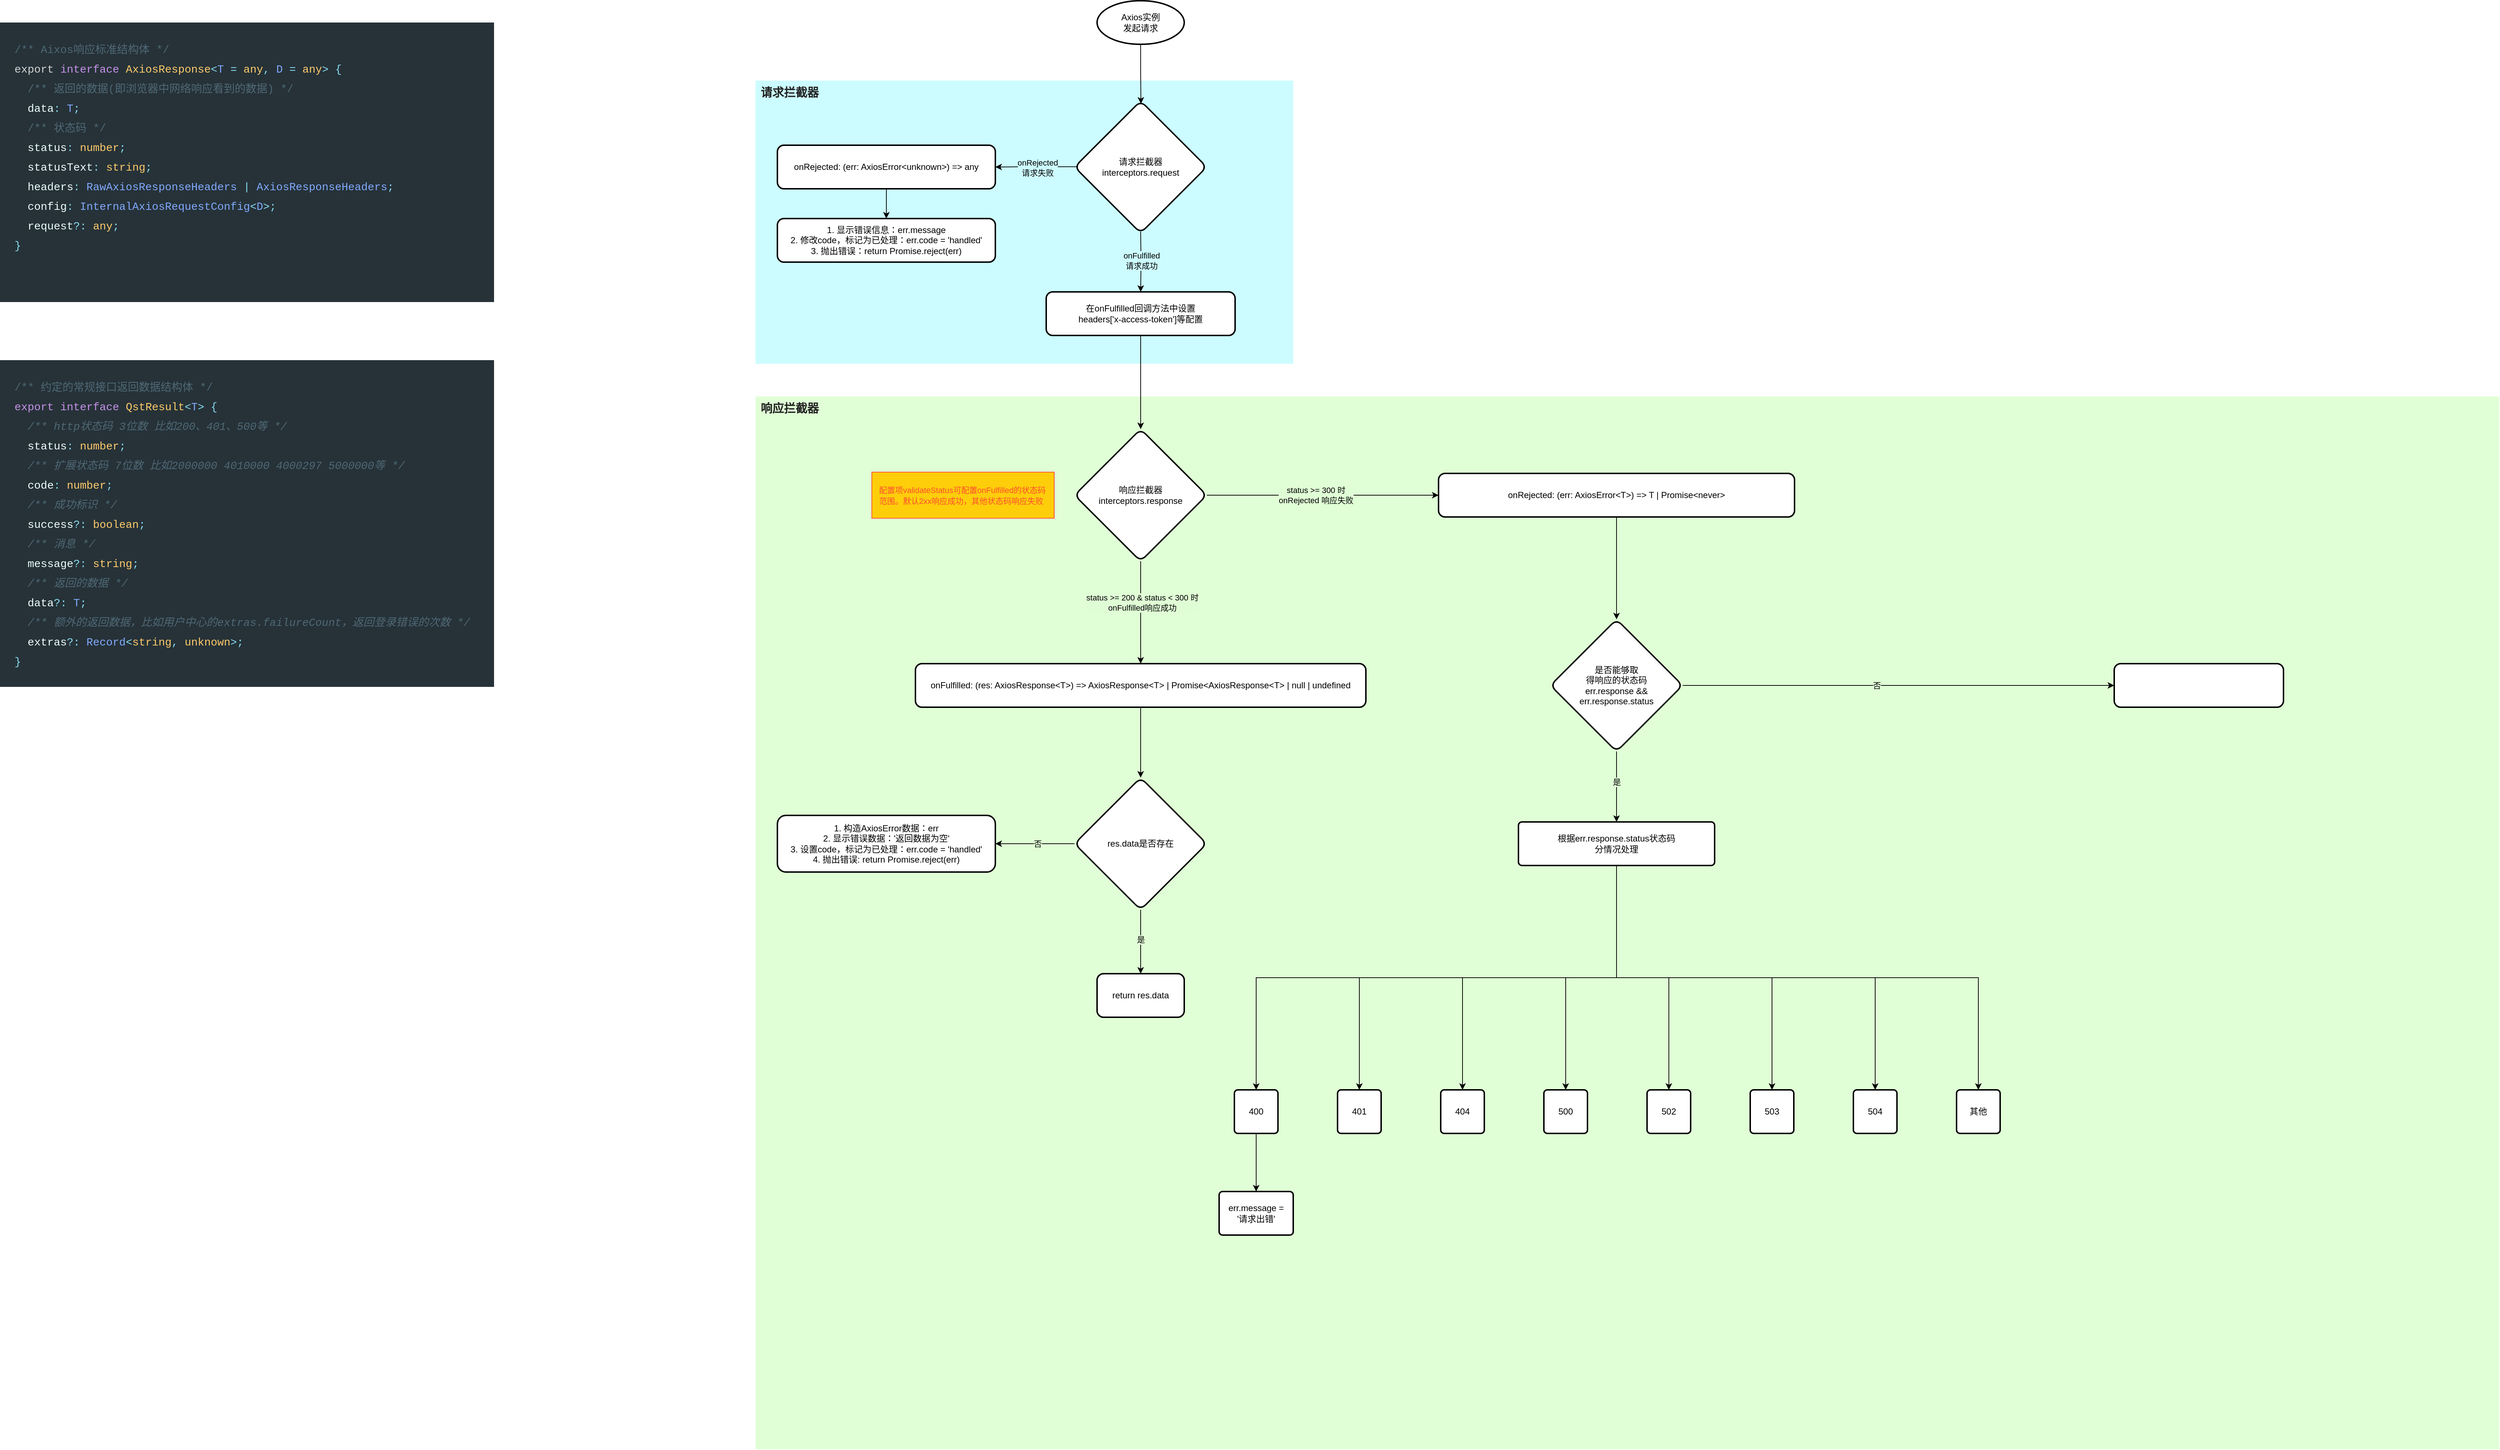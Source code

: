 <mxfile version="21.7.2" type="github">
  <diagram name="第 1 页" id="xQtrfD_Nb6HlviRhQj4i">
    <mxGraphModel dx="1045" dy="618" grid="1" gridSize="10" guides="1" tooltips="1" connect="1" arrows="1" fold="1" page="1" pageScale="1" pageWidth="827" pageHeight="1169" math="0" shadow="0">
      <root>
        <mxCell id="0" />
        <mxCell id="1" parent="0" />
        <mxCell id="5VQ-BHDmZFzjsblghesp-70" value="响应拦截器" style="rounded=0;whiteSpace=wrap;html=1;fillColor=#E0FFD6;strokeColor=none;verticalAlign=top;align=left;spacingLeft=5;fontStyle=1;fontSize=16;fontColor=#222222;movable=0;resizable=0;rotatable=0;deletable=0;editable=0;locked=1;connectable=0;" vertex="1" parent="1">
          <mxGeometry x="1120" y="635" width="2400" height="1450" as="geometry" />
        </mxCell>
        <mxCell id="5VQ-BHDmZFzjsblghesp-57" value="请求拦截器" style="rounded=0;whiteSpace=wrap;html=1;fillColor=#ccfcff;strokeColor=none;verticalAlign=top;align=left;spacingLeft=5;fontStyle=1;fontSize=16;fontColor=#222222;movable=0;resizable=0;rotatable=0;deletable=0;editable=0;locked=1;connectable=0;" vertex="1" parent="1">
          <mxGeometry x="1120" y="200" width="740" height="390" as="geometry" />
        </mxCell>
        <mxCell id="5VQ-BHDmZFzjsblghesp-15" value="&lt;div style=&quot;font-family: &amp;quot;Fira Code&amp;quot;, Menlo, Monaco, &amp;quot;Courier New&amp;quot;, monospace, Menlo, Monaco, &amp;quot;Courier New&amp;quot;, monospace; font-size: 15px; line-height: 27px;&quot;&gt;&lt;div style=&quot;line-height: 27px;&quot;&gt;&lt;div style=&quot;&quot;&gt;&lt;font color=&quot;#4f6875&quot;&gt;/** 约定的常规接口返回数据结构体 */&lt;/font&gt;&lt;/div&gt;&lt;div style=&quot;color: rgb(212, 212, 212);&quot;&gt;&lt;span style=&quot;color: #c792ea;&quot;&gt;export&lt;/span&gt;&lt;span style=&quot;color: #eeffff;&quot;&gt; &lt;/span&gt;&lt;span style=&quot;color: #c792ea;&quot;&gt;interface&lt;/span&gt;&lt;span style=&quot;color: #eeffff;&quot;&gt; &lt;/span&gt;&lt;span style=&quot;color: #ffcb6b;&quot;&gt;QstResult&lt;/span&gt;&lt;span style=&quot;color: #89ddf3;&quot;&gt;&amp;lt;&lt;/span&gt;&lt;span style=&quot;color: #82aaff;&quot;&gt;T&lt;/span&gt;&lt;span style=&quot;color: #89ddf3;&quot;&gt;&amp;gt;&lt;/span&gt;&lt;span style=&quot;color: #eeffff;&quot;&gt; &lt;/span&gt;&lt;span style=&quot;color: #89ddf3;&quot;&gt;{&lt;/span&gt;&lt;/div&gt;&lt;div style=&quot;color: rgb(212, 212, 212);&quot;&gt;&lt;span style=&quot;color: #eeffff;&quot;&gt;&lt;/span&gt;&lt;span style=&quot;color: #4f6875;font-style: italic;&quot;&gt;&amp;nbsp; /** http状态码 3位数 比如200、401、500等 */&lt;/span&gt;&lt;/div&gt;&lt;div style=&quot;color: rgb(212, 212, 212);&quot;&gt;&lt;span style=&quot;color: #eeffff;&quot;&gt;&amp;nbsp; status&lt;/span&gt;&lt;span style=&quot;color: #89ddf3;&quot;&gt;:&lt;/span&gt;&lt;span style=&quot;color: #eeffff;&quot;&gt; &lt;/span&gt;&lt;span style=&quot;color: #ffcb6b;&quot;&gt;number&lt;/span&gt;&lt;span style=&quot;color: #89ddf3;&quot;&gt;;&lt;/span&gt;&lt;/div&gt;&lt;div style=&quot;color: rgb(212, 212, 212);&quot;&gt;&lt;span style=&quot;color: #eeffff;&quot;&gt;&lt;/span&gt;&lt;span style=&quot;color: #4f6875;font-style: italic;&quot;&gt;&amp;nbsp; /** 扩展状态码 7位数 比如2000000 4010000 4000297 5000000等 */&lt;/span&gt;&lt;/div&gt;&lt;div style=&quot;color: rgb(212, 212, 212);&quot;&gt;&lt;span style=&quot;color: #eeffff;&quot;&gt;&amp;nbsp; code&lt;/span&gt;&lt;span style=&quot;color: #89ddf3;&quot;&gt;:&lt;/span&gt;&lt;span style=&quot;color: #eeffff;&quot;&gt; &lt;/span&gt;&lt;span style=&quot;color: #ffcb6b;&quot;&gt;number&lt;/span&gt;&lt;span style=&quot;color: #89ddf3;&quot;&gt;;&lt;/span&gt;&lt;/div&gt;&lt;div style=&quot;color: rgb(212, 212, 212);&quot;&gt;&lt;span style=&quot;color: #eeffff;&quot;&gt;&lt;/span&gt;&lt;span style=&quot;color: #4f6875;font-style: italic;&quot;&gt;&amp;nbsp; /** 成功标识 */&lt;/span&gt;&lt;/div&gt;&lt;div style=&quot;color: rgb(212, 212, 212);&quot;&gt;&lt;span style=&quot;color: #eeffff;&quot;&gt;&amp;nbsp; success&lt;/span&gt;&lt;span style=&quot;color: #89ddf3;&quot;&gt;?:&lt;/span&gt;&lt;span style=&quot;color: #eeffff;&quot;&gt; &lt;/span&gt;&lt;span style=&quot;color: #ffcb6b;&quot;&gt;boolean&lt;/span&gt;&lt;span style=&quot;color: #89ddf3;&quot;&gt;;&lt;/span&gt;&lt;/div&gt;&lt;div style=&quot;color: rgb(212, 212, 212);&quot;&gt;&lt;span style=&quot;color: #eeffff;&quot;&gt;&lt;/span&gt;&lt;span style=&quot;color: #4f6875;font-style: italic;&quot;&gt;&amp;nbsp; /** 消息 */&lt;/span&gt;&lt;/div&gt;&lt;div style=&quot;color: rgb(212, 212, 212);&quot;&gt;&lt;span style=&quot;color: #eeffff;&quot;&gt;&amp;nbsp; message&lt;/span&gt;&lt;span style=&quot;color: #89ddf3;&quot;&gt;?:&lt;/span&gt;&lt;span style=&quot;color: #eeffff;&quot;&gt; &lt;/span&gt;&lt;span style=&quot;color: #ffcb6b;&quot;&gt;string&lt;/span&gt;&lt;span style=&quot;color: #89ddf3;&quot;&gt;;&lt;/span&gt;&lt;/div&gt;&lt;div style=&quot;color: rgb(212, 212, 212);&quot;&gt;&lt;span style=&quot;color: #eeffff;&quot;&gt;&lt;/span&gt;&lt;span style=&quot;color: #4f6875;font-style: italic;&quot;&gt;&amp;nbsp; /** 返回的数据 */&lt;/span&gt;&lt;/div&gt;&lt;div style=&quot;color: rgb(212, 212, 212);&quot;&gt;&lt;span style=&quot;color: #eeffff;&quot;&gt;&amp;nbsp; data&lt;/span&gt;&lt;span style=&quot;color: #89ddf3;&quot;&gt;?:&lt;/span&gt;&lt;span style=&quot;color: #eeffff;&quot;&gt; &lt;/span&gt;&lt;span style=&quot;color: #82aaff;&quot;&gt;T&lt;/span&gt;&lt;span style=&quot;color: #89ddf3;&quot;&gt;;&lt;/span&gt;&lt;/div&gt;&lt;div style=&quot;color: rgb(212, 212, 212);&quot;&gt;&lt;span style=&quot;color: #eeffff;&quot;&gt;&lt;/span&gt;&lt;span style=&quot;color: #4f6875;font-style: italic;&quot;&gt;&amp;nbsp; /** 额外的返回数据，比如用户中心的extras.failureCount，返回登录错误的次数 */&lt;/span&gt;&lt;/div&gt;&lt;div style=&quot;color: rgb(212, 212, 212);&quot;&gt;&lt;span style=&quot;color: #eeffff;&quot;&gt;&amp;nbsp; extras&lt;/span&gt;&lt;span style=&quot;color: #89ddf3;&quot;&gt;?:&lt;/span&gt;&lt;span style=&quot;color: #eeffff;&quot;&gt; &lt;/span&gt;&lt;span style=&quot;color: #82aaff;&quot;&gt;Record&lt;/span&gt;&lt;span style=&quot;color: #89ddf3;&quot;&gt;&amp;lt;&lt;/span&gt;&lt;span style=&quot;color: #ffcb6b;&quot;&gt;string&lt;/span&gt;&lt;span style=&quot;color: #89ddf3;&quot;&gt;,&lt;/span&gt;&lt;span style=&quot;color: #eeffff;&quot;&gt; &lt;/span&gt;&lt;span style=&quot;color: #ffcb6b;&quot;&gt;unknown&lt;/span&gt;&lt;span style=&quot;color: #89ddf3;&quot;&gt;&amp;gt;;&lt;/span&gt;&lt;/div&gt;&lt;div style=&quot;color: rgb(212, 212, 212);&quot;&gt;&lt;span style=&quot;color: #89ddf3;&quot;&gt;}&lt;/span&gt;&lt;/div&gt;&lt;/div&gt;&lt;/div&gt;" style="text;whiteSpace=wrap;html=1;perimeter=rectanglePerimeter;container=0;backgroundOutline=0;comic=0;labelBorderColor=none;verticalAlign=top;fontStyle=0;spacingTop=10;labelBackgroundColor=#263238;spacing=10;spacingLeft=10;spacingBottom=10;spacingRight=10;fillColor=#263238;" vertex="1" parent="1">
          <mxGeometry x="80" y="585" width="680" height="450" as="geometry" />
        </mxCell>
        <mxCell id="5VQ-BHDmZFzjsblghesp-24" value="&lt;div style=&quot;font-family: &amp;quot;Fira Code&amp;quot;, Menlo, Monaco, &amp;quot;Courier New&amp;quot;, monospace, Menlo, Monaco, &amp;quot;Courier New&amp;quot;, monospace; font-size: 15px; line-height: 27px;&quot;&gt;&lt;div style=&quot;line-height: 27px;&quot;&gt;&lt;div style=&quot;&quot;&gt;&lt;div style=&quot;line-height: 27px;&quot;&gt;&lt;div style=&quot;&quot;&gt;&lt;font color=&quot;#4f6875&quot;&gt;/** Aixos响应标准结构体 */&lt;/font&gt;&lt;br&gt;&lt;/div&gt;&lt;div style=&quot;color: rgb(212, 212, 212);&quot;&gt;export&lt;span style=&quot;color: #eeffff;&quot;&gt; &lt;/span&gt;&lt;span style=&quot;color: #c792ea;&quot;&gt;interface&lt;/span&gt;&lt;span style=&quot;color: #eeffff;&quot;&gt; &lt;/span&gt;&lt;span style=&quot;color: #ffcb6b;&quot;&gt;AxiosResponse&lt;/span&gt;&lt;span style=&quot;color: #89ddf3;&quot;&gt;&amp;lt;&lt;/span&gt;&lt;span style=&quot;color: #82aaff;&quot;&gt;T&lt;/span&gt;&lt;span style=&quot;color: #eeffff;&quot;&gt; &lt;/span&gt;&lt;span style=&quot;color: #89ddf3;&quot;&gt;=&lt;/span&gt;&lt;span style=&quot;color: #eeffff;&quot;&gt; &lt;/span&gt;&lt;span style=&quot;color: #ffcb6b;&quot;&gt;any&lt;/span&gt;&lt;span style=&quot;color: #89ddf3;&quot;&gt;,&lt;/span&gt;&lt;span style=&quot;color: #eeffff;&quot;&gt; &lt;/span&gt;&lt;span style=&quot;color: #82aaff;&quot;&gt;D&lt;/span&gt;&lt;span style=&quot;color: #eeffff;&quot;&gt; &lt;/span&gt;&lt;span style=&quot;color: #89ddf3;&quot;&gt;=&lt;/span&gt;&lt;span style=&quot;color: #eeffff;&quot;&gt; &lt;/span&gt;&lt;span style=&quot;color: #ffcb6b;&quot;&gt;any&lt;/span&gt;&lt;span style=&quot;color: #89ddf3;&quot;&gt;&amp;gt;&lt;/span&gt;&lt;span style=&quot;color: #eeffff;&quot;&gt; &lt;/span&gt;&lt;span style=&quot;color: #89ddf3;&quot;&gt;{&lt;/span&gt;&lt;/div&gt;&lt;div style=&quot;&quot;&gt;&lt;span style=&quot;color: rgb(137, 221, 243);&quot;&gt;&amp;nbsp; &lt;/span&gt;&lt;font color=&quot;#4f6875&quot;&gt;/** 返回的数据(即浏览器中网络响应看到的数据) */&lt;/font&gt;&lt;/div&gt;&lt;div style=&quot;color: rgb(212, 212, 212);&quot;&gt;&lt;span style=&quot;color: #eeffff;&quot;&gt;&amp;nbsp; data&lt;/span&gt;&lt;span style=&quot;color: #89ddf3;&quot;&gt;:&lt;/span&gt;&lt;span style=&quot;color: #eeffff;&quot;&gt; &lt;/span&gt;&lt;span style=&quot;color: #82aaff;&quot;&gt;T&lt;/span&gt;&lt;span style=&quot;color: #89ddf3;&quot;&gt;;&lt;/span&gt;&lt;/div&gt;&lt;div style=&quot;&quot;&gt;&lt;span style=&quot;color: rgb(137, 221, 243);&quot;&gt;&amp;nbsp;&amp;nbsp;&lt;/span&gt;&lt;font color=&quot;#4f6875&quot;&gt;/** 状态码 */&lt;/font&gt;&lt;/div&gt;&lt;div style=&quot;color: rgb(212, 212, 212);&quot;&gt;&lt;span style=&quot;color: #eeffff;&quot;&gt;&amp;nbsp; status&lt;/span&gt;&lt;span style=&quot;color: #89ddf3;&quot;&gt;:&lt;/span&gt;&lt;span style=&quot;color: #eeffff;&quot;&gt; &lt;/span&gt;&lt;span style=&quot;color: #ffcb6b;&quot;&gt;number&lt;/span&gt;&lt;span style=&quot;color: #89ddf3;&quot;&gt;;&lt;/span&gt;&lt;/div&gt;&lt;div style=&quot;color: rgb(212, 212, 212);&quot;&gt;&lt;span style=&quot;color: #eeffff;&quot;&gt;&amp;nbsp; statusText&lt;/span&gt;&lt;span style=&quot;color: #89ddf3;&quot;&gt;:&lt;/span&gt;&lt;span style=&quot;color: #eeffff;&quot;&gt; &lt;/span&gt;&lt;span style=&quot;color: #ffcb6b;&quot;&gt;string&lt;/span&gt;&lt;span style=&quot;color: #89ddf3;&quot;&gt;;&lt;/span&gt;&lt;/div&gt;&lt;div style=&quot;color: rgb(212, 212, 212);&quot;&gt;&lt;span style=&quot;color: #eeffff;&quot;&gt;&amp;nbsp; headers&lt;/span&gt;&lt;span style=&quot;color: #89ddf3;&quot;&gt;:&lt;/span&gt;&lt;span style=&quot;color: #eeffff;&quot;&gt; &lt;/span&gt;&lt;span style=&quot;color: #82aaff;&quot;&gt;RawAxiosResponseHeaders&lt;/span&gt;&lt;span style=&quot;color: #eeffff;&quot;&gt; &lt;/span&gt;&lt;span style=&quot;color: #89ddf3;&quot;&gt;|&lt;/span&gt;&lt;span style=&quot;color: #eeffff;&quot;&gt; &lt;/span&gt;&lt;span style=&quot;color: #82aaff;&quot;&gt;AxiosResponseHeaders&lt;/span&gt;&lt;span style=&quot;color: #89ddf3;&quot;&gt;;&lt;/span&gt;&lt;/div&gt;&lt;div style=&quot;color: rgb(212, 212, 212);&quot;&gt;&lt;span style=&quot;color: #eeffff;&quot;&gt;&amp;nbsp; config&lt;/span&gt;&lt;span style=&quot;color: #89ddf3;&quot;&gt;:&lt;/span&gt;&lt;span style=&quot;color: #eeffff;&quot;&gt; &lt;/span&gt;&lt;span style=&quot;color: #82aaff;&quot;&gt;InternalAxiosRequestConfig&lt;/span&gt;&lt;span style=&quot;color: #89ddf3;&quot;&gt;&amp;lt;&lt;/span&gt;&lt;span style=&quot;color: #82aaff;&quot;&gt;D&lt;/span&gt;&lt;span style=&quot;color: #89ddf3;&quot;&gt;&amp;gt;;&lt;/span&gt;&lt;/div&gt;&lt;div style=&quot;color: rgb(212, 212, 212);&quot;&gt;&lt;span style=&quot;color: #eeffff;&quot;&gt;&amp;nbsp; request&lt;/span&gt;&lt;span style=&quot;color: #89ddf3;&quot;&gt;?:&lt;/span&gt;&lt;span style=&quot;color: #eeffff;&quot;&gt; &lt;/span&gt;&lt;span style=&quot;color: #ffcb6b;&quot;&gt;any&lt;/span&gt;&lt;span style=&quot;color: #89ddf3;&quot;&gt;;&lt;/span&gt;&lt;/div&gt;&lt;div style=&quot;color: rgb(212, 212, 212);&quot;&gt;&lt;span style=&quot;color: #89ddf3;&quot;&gt;}&lt;/span&gt;&lt;/div&gt;&lt;/div&gt;&lt;/div&gt;&lt;/div&gt;&lt;/div&gt;" style="text;whiteSpace=wrap;html=1;perimeter=rectanglePerimeter;container=0;backgroundOutline=0;comic=0;labelBorderColor=none;verticalAlign=top;fontStyle=0;spacingTop=10;labelBackgroundColor=#263238;spacing=10;spacingLeft=10;spacingBottom=10;spacingRight=10;fillColor=#263238;" vertex="1" parent="1">
          <mxGeometry x="80" y="120" width="680" height="385" as="geometry" />
        </mxCell>
        <mxCell id="5VQ-BHDmZFzjsblghesp-45" value="" style="edgeStyle=orthogonalEdgeStyle;rounded=0;orthogonalLoop=1;jettySize=auto;html=1;entryX=0.502;entryY=0.021;entryDx=0;entryDy=0;entryPerimeter=0;" edge="1" parent="1" source="5VQ-BHDmZFzjsblghesp-25" target="5VQ-BHDmZFzjsblghesp-46">
          <mxGeometry relative="1" as="geometry">
            <mxPoint x="1650" y="220" as="targetPoint" />
          </mxGeometry>
        </mxCell>
        <mxCell id="5VQ-BHDmZFzjsblghesp-25" value="Axios实例&lt;br&gt;发起请求" style="strokeWidth=2;html=1;shape=mxgraph.flowchart.start_1;whiteSpace=wrap;" vertex="1" parent="1">
          <mxGeometry x="1590" y="90" width="120" height="60" as="geometry" />
        </mxCell>
        <mxCell id="5VQ-BHDmZFzjsblghesp-34" value="" style="edgeStyle=orthogonalEdgeStyle;rounded=0;orthogonalLoop=1;jettySize=auto;html=1;exitX=0.024;exitY=0.498;exitDx=0;exitDy=0;exitPerimeter=0;" edge="1" parent="1" source="5VQ-BHDmZFzjsblghesp-46" target="5VQ-BHDmZFzjsblghesp-33">
          <mxGeometry relative="1" as="geometry">
            <mxPoint x="1560" y="319" as="sourcePoint" />
          </mxGeometry>
        </mxCell>
        <mxCell id="5VQ-BHDmZFzjsblghesp-38" value="onRejected&lt;br&gt;请求失败" style="edgeLabel;html=1;align=center;verticalAlign=middle;resizable=0;points=[];labelBackgroundColor=#cdfcff;" vertex="1" connectable="0" parent="5VQ-BHDmZFzjsblghesp-34">
          <mxGeometry x="-0.028" y="1" relative="1" as="geometry">
            <mxPoint as="offset" />
          </mxGeometry>
        </mxCell>
        <mxCell id="5VQ-BHDmZFzjsblghesp-40" value="" style="edgeStyle=orthogonalEdgeStyle;rounded=0;orthogonalLoop=1;jettySize=auto;html=1;" edge="1" parent="1" target="5VQ-BHDmZFzjsblghesp-39">
          <mxGeometry relative="1" as="geometry">
            <mxPoint x="1650" y="408" as="sourcePoint" />
          </mxGeometry>
        </mxCell>
        <mxCell id="5VQ-BHDmZFzjsblghesp-41" value="onFulfilled&lt;br&gt;请求成功" style="edgeLabel;html=1;align=center;verticalAlign=middle;resizable=0;points=[];labelBackgroundColor=#cdfcff;" vertex="1" connectable="0" parent="5VQ-BHDmZFzjsblghesp-40">
          <mxGeometry x="-0.045" y="4" relative="1" as="geometry">
            <mxPoint x="-4" as="offset" />
          </mxGeometry>
        </mxCell>
        <mxCell id="5VQ-BHDmZFzjsblghesp-62" value="" style="edgeStyle=orthogonalEdgeStyle;rounded=0;orthogonalLoop=1;jettySize=auto;html=1;" edge="1" parent="1" source="5VQ-BHDmZFzjsblghesp-33" target="5VQ-BHDmZFzjsblghesp-61">
          <mxGeometry relative="1" as="geometry" />
        </mxCell>
        <mxCell id="5VQ-BHDmZFzjsblghesp-33" value="onRejected: (err: AxiosError&amp;lt;unknown&amp;gt;) =&amp;gt; any" style="rounded=1;whiteSpace=wrap;html=1;strokeWidth=2;" vertex="1" parent="1">
          <mxGeometry x="1150" y="289" width="300" height="60" as="geometry" />
        </mxCell>
        <mxCell id="5VQ-BHDmZFzjsblghesp-43" value="" style="edgeStyle=orthogonalEdgeStyle;rounded=0;orthogonalLoop=1;jettySize=auto;html=1;" edge="1" parent="1" source="5VQ-BHDmZFzjsblghesp-39" target="5VQ-BHDmZFzjsblghesp-42">
          <mxGeometry relative="1" as="geometry" />
        </mxCell>
        <mxCell id="5VQ-BHDmZFzjsblghesp-39" value="在onFulfilled回调方法中设置&lt;br&gt;headers[&#39;x-access-token&#39;]等配置" style="rounded=1;whiteSpace=wrap;html=1;strokeWidth=2;" vertex="1" parent="1">
          <mxGeometry x="1520" y="491" width="260" height="60" as="geometry" />
        </mxCell>
        <mxCell id="5VQ-BHDmZFzjsblghesp-48" value="" style="edgeStyle=orthogonalEdgeStyle;rounded=0;orthogonalLoop=1;jettySize=auto;html=1;" edge="1" parent="1" source="5VQ-BHDmZFzjsblghesp-42" target="5VQ-BHDmZFzjsblghesp-47">
          <mxGeometry relative="1" as="geometry" />
        </mxCell>
        <mxCell id="5VQ-BHDmZFzjsblghesp-49" value="status &amp;gt;= 200 &amp;amp; status &amp;lt; 300 时&lt;br&gt;onFulfilled响应成功" style="edgeLabel;html=1;align=center;verticalAlign=middle;resizable=0;points=[];labelBackgroundColor=#e0fed6;" vertex="1" connectable="0" parent="5VQ-BHDmZFzjsblghesp-48">
          <mxGeometry x="-0.192" y="2" relative="1" as="geometry">
            <mxPoint as="offset" />
          </mxGeometry>
        </mxCell>
        <mxCell id="5VQ-BHDmZFzjsblghesp-53" value="" style="edgeStyle=orthogonalEdgeStyle;rounded=0;orthogonalLoop=1;jettySize=auto;html=1;" edge="1" parent="1" source="5VQ-BHDmZFzjsblghesp-42" target="5VQ-BHDmZFzjsblghesp-52">
          <mxGeometry relative="1" as="geometry" />
        </mxCell>
        <mxCell id="5VQ-BHDmZFzjsblghesp-54" value="status &amp;gt;= 300 时&lt;br&gt;onRejected 响应失败" style="edgeLabel;html=1;align=center;verticalAlign=middle;resizable=0;points=[];labelBackgroundColor=#e0fed6;" vertex="1" connectable="0" parent="5VQ-BHDmZFzjsblghesp-53">
          <mxGeometry x="-0.064" relative="1" as="geometry">
            <mxPoint as="offset" />
          </mxGeometry>
        </mxCell>
        <mxCell id="5VQ-BHDmZFzjsblghesp-42" value="响应拦截器&lt;br&gt;interceptors.response" style="rhombus;whiteSpace=wrap;html=1;rounded=1;strokeWidth=2;" vertex="1" parent="1">
          <mxGeometry x="1559" y="680" width="182" height="182" as="geometry" />
        </mxCell>
        <mxCell id="5VQ-BHDmZFzjsblghesp-46" value="请求拦截器&lt;br&gt;interceptors.request" style="rhombus;whiteSpace=wrap;html=1;rounded=1;strokeWidth=2;" vertex="1" parent="1">
          <mxGeometry x="1559" y="228" width="182" height="182" as="geometry" />
        </mxCell>
        <mxCell id="5VQ-BHDmZFzjsblghesp-51" value="" style="edgeStyle=orthogonalEdgeStyle;rounded=0;orthogonalLoop=1;jettySize=auto;html=1;" edge="1" parent="1" source="5VQ-BHDmZFzjsblghesp-47" target="5VQ-BHDmZFzjsblghesp-50">
          <mxGeometry relative="1" as="geometry" />
        </mxCell>
        <mxCell id="5VQ-BHDmZFzjsblghesp-47" value="onFulfilled: (res: AxiosResponse&amp;lt;T&amp;gt;) =&amp;gt; AxiosResponse&amp;lt;T&amp;gt; | Promise&amp;lt;AxiosResponse&amp;lt;T&amp;gt; | null | undefined" style="whiteSpace=wrap;html=1;rounded=1;strokeWidth=2;" vertex="1" parent="1">
          <mxGeometry x="1340" y="1003" width="620" height="60" as="geometry" />
        </mxCell>
        <mxCell id="5VQ-BHDmZFzjsblghesp-59" value="" style="edgeStyle=orthogonalEdgeStyle;rounded=0;orthogonalLoop=1;jettySize=auto;html=1;" edge="1" parent="1" source="5VQ-BHDmZFzjsblghesp-50" target="5VQ-BHDmZFzjsblghesp-58">
          <mxGeometry relative="1" as="geometry" />
        </mxCell>
        <mxCell id="5VQ-BHDmZFzjsblghesp-60" value="否" style="edgeLabel;html=1;align=center;verticalAlign=middle;resizable=0;points=[];labelBackgroundColor=#e0fed6;" vertex="1" connectable="0" parent="5VQ-BHDmZFzjsblghesp-59">
          <mxGeometry x="-0.056" relative="1" as="geometry">
            <mxPoint as="offset" />
          </mxGeometry>
        </mxCell>
        <mxCell id="5VQ-BHDmZFzjsblghesp-68" value="" style="edgeStyle=orthogonalEdgeStyle;rounded=0;orthogonalLoop=1;jettySize=auto;html=1;" edge="1" parent="1" source="5VQ-BHDmZFzjsblghesp-50" target="5VQ-BHDmZFzjsblghesp-67">
          <mxGeometry relative="1" as="geometry" />
        </mxCell>
        <mxCell id="5VQ-BHDmZFzjsblghesp-69" value="是" style="edgeLabel;html=1;align=center;verticalAlign=middle;resizable=0;points=[];labelBackgroundColor=#e0fed6;" vertex="1" connectable="0" parent="5VQ-BHDmZFzjsblghesp-68">
          <mxGeometry x="-0.069" y="4" relative="1" as="geometry">
            <mxPoint x="-4" as="offset" />
          </mxGeometry>
        </mxCell>
        <mxCell id="5VQ-BHDmZFzjsblghesp-50" value="res.data是否存在" style="rhombus;whiteSpace=wrap;html=1;rounded=1;strokeWidth=2;" vertex="1" parent="1">
          <mxGeometry x="1559" y="1160" width="182" height="182" as="geometry" />
        </mxCell>
        <mxCell id="5VQ-BHDmZFzjsblghesp-73" value="" style="edgeStyle=orthogonalEdgeStyle;rounded=0;orthogonalLoop=1;jettySize=auto;html=1;" edge="1" parent="1" source="5VQ-BHDmZFzjsblghesp-52" target="5VQ-BHDmZFzjsblghesp-72">
          <mxGeometry relative="1" as="geometry" />
        </mxCell>
        <mxCell id="5VQ-BHDmZFzjsblghesp-52" value="onRejected: (err: AxiosError&amp;lt;T&amp;gt;) =&amp;gt; T | Promise&amp;lt;never&amp;gt;" style="whiteSpace=wrap;html=1;rounded=1;strokeWidth=2;" vertex="1" parent="1">
          <mxGeometry x="2060" y="741" width="490" height="60" as="geometry" />
        </mxCell>
        <mxCell id="5VQ-BHDmZFzjsblghesp-56" value="&lt;span style=&quot;font-family: Helvetica; font-size: 11px; font-style: normal; font-variant-ligatures: normal; font-variant-caps: normal; font-weight: 400; letter-spacing: normal; orphans: 2; text-align: center; text-indent: 0px; text-transform: none; widows: 2; word-spacing: 0px; -webkit-text-stroke-width: 0px; text-decoration-thickness: initial; text-decoration-style: initial; text-decoration-color: initial; float: none; display: inline !important;&quot;&gt;配置项validateStatus可配置onFulfilled的状态码范围。&lt;/span&gt;&lt;span style=&quot;font-family: Helvetica; font-size: 11px; font-style: normal; font-variant-ligatures: normal; font-variant-caps: normal; font-weight: 400; letter-spacing: normal; orphans: 2; text-align: center; text-indent: 0px; text-transform: none; widows: 2; word-spacing: 0px; -webkit-text-stroke-width: 0px; text-decoration-thickness: initial; text-decoration-style: initial; text-decoration-color: initial; float: none; display: inline !important;&quot;&gt;默认2xx响应成功，其他状态码响应失败&lt;/span&gt;" style="text;whiteSpace=wrap;html=1;labelBackgroundColor=#fece0a;fillColor=#FFCE0A;spacingTop=5;spacing=5;spacingLeft=5;spacingRight=5;spacingBottom=5;verticalAlign=middle;fontColor=#FF4C30;strokeColor=#ff4c30;rounded=0;shadow=0;glass=0;" vertex="1" parent="1">
          <mxGeometry x="1280" y="739.25" width="251" height="63.5" as="geometry" />
        </mxCell>
        <mxCell id="5VQ-BHDmZFzjsblghesp-58" value="1. 构造AxiosError数据：err&lt;br&gt;2. 显示错误数据：&#39;返回数据为空&#39;&lt;br&gt;3. 设置code，标记为已处理：err.code = &#39;handled&#39;&lt;br&gt;4. 抛出错误: return Promise.reject(err)" style="whiteSpace=wrap;html=1;rounded=1;strokeWidth=2;" vertex="1" parent="1">
          <mxGeometry x="1150" y="1212" width="300" height="78" as="geometry" />
        </mxCell>
        <mxCell id="5VQ-BHDmZFzjsblghesp-61" value="1. 显示错误信息：err.message&lt;br&gt;2. 修改code，标记为已处理：err.code = &#39;handled&#39;&lt;br&gt;3. 抛出错误：return Promise.reject(err)" style="rounded=1;whiteSpace=wrap;html=1;strokeWidth=2;" vertex="1" parent="1">
          <mxGeometry x="1150" y="390" width="300" height="60" as="geometry" />
        </mxCell>
        <mxCell id="5VQ-BHDmZFzjsblghesp-67" value="return res.data" style="whiteSpace=wrap;html=1;rounded=1;strokeWidth=2;" vertex="1" parent="1">
          <mxGeometry x="1590" y="1430" width="120" height="60" as="geometry" />
        </mxCell>
        <mxCell id="5VQ-BHDmZFzjsblghesp-75" value="" style="edgeStyle=orthogonalEdgeStyle;rounded=0;orthogonalLoop=1;jettySize=auto;html=1;" edge="1" parent="1" source="5VQ-BHDmZFzjsblghesp-72" target="5VQ-BHDmZFzjsblghesp-74">
          <mxGeometry relative="1" as="geometry" />
        </mxCell>
        <mxCell id="5VQ-BHDmZFzjsblghesp-76" value="是" style="edgeLabel;html=1;align=center;verticalAlign=middle;resizable=0;points=[];labelBackgroundColor=#e0fed6;" vertex="1" connectable="0" parent="5VQ-BHDmZFzjsblghesp-75">
          <mxGeometry x="-0.149" y="3" relative="1" as="geometry">
            <mxPoint x="-3" as="offset" />
          </mxGeometry>
        </mxCell>
        <mxCell id="5VQ-BHDmZFzjsblghesp-78" value="" style="edgeStyle=orthogonalEdgeStyle;rounded=0;orthogonalLoop=1;jettySize=auto;html=1;" edge="1" parent="1" source="5VQ-BHDmZFzjsblghesp-72" target="5VQ-BHDmZFzjsblghesp-77">
          <mxGeometry relative="1" as="geometry" />
        </mxCell>
        <mxCell id="5VQ-BHDmZFzjsblghesp-79" value="否" style="edgeLabel;html=1;align=center;verticalAlign=middle;resizable=0;points=[];labelBackgroundColor=#e0fed6;" vertex="1" connectable="0" parent="5VQ-BHDmZFzjsblghesp-78">
          <mxGeometry x="-0.12" relative="1" as="geometry">
            <mxPoint x="5" as="offset" />
          </mxGeometry>
        </mxCell>
        <mxCell id="5VQ-BHDmZFzjsblghesp-72" value="是否能够取&lt;br&gt;得响应的状态码&lt;br&gt;err.response &amp;amp;&amp;amp; err.response.status" style="rhombus;whiteSpace=wrap;html=1;rounded=1;strokeWidth=2;" vertex="1" parent="1">
          <mxGeometry x="2214" y="942" width="182" height="182" as="geometry" />
        </mxCell>
        <mxCell id="5VQ-BHDmZFzjsblghesp-87" value="" style="edgeStyle=orthogonalEdgeStyle;rounded=0;orthogonalLoop=1;jettySize=auto;html=1;exitX=0.5;exitY=1;exitDx=0;exitDy=0;" edge="1" parent="1" source="5VQ-BHDmZFzjsblghesp-74" target="5VQ-BHDmZFzjsblghesp-86">
          <mxGeometry relative="1" as="geometry" />
        </mxCell>
        <mxCell id="5VQ-BHDmZFzjsblghesp-74" value="根据err.response.status状态码&lt;br&gt;分情况处理" style="whiteSpace=wrap;html=1;rounded=1;strokeWidth=2;arcSize=8;" vertex="1" parent="1">
          <mxGeometry x="2170" y="1221" width="270" height="60" as="geometry" />
        </mxCell>
        <mxCell id="5VQ-BHDmZFzjsblghesp-77" value="" style="whiteSpace=wrap;html=1;rounded=1;strokeWidth=2;" vertex="1" parent="1">
          <mxGeometry x="2990" y="1003" width="233" height="60" as="geometry" />
        </mxCell>
        <mxCell id="5VQ-BHDmZFzjsblghesp-114" value="" style="edgeStyle=orthogonalEdgeStyle;rounded=0;orthogonalLoop=1;jettySize=auto;html=1;" edge="1" parent="1" source="5VQ-BHDmZFzjsblghesp-86" target="5VQ-BHDmZFzjsblghesp-113">
          <mxGeometry relative="1" as="geometry" />
        </mxCell>
        <mxCell id="5VQ-BHDmZFzjsblghesp-86" value="400" style="whiteSpace=wrap;html=1;rounded=1;strokeWidth=2;arcSize=8;" vertex="1" parent="1">
          <mxGeometry x="1779" y="1590" width="60" height="60" as="geometry" />
        </mxCell>
        <mxCell id="5VQ-BHDmZFzjsblghesp-95" value="" style="edgeStyle=orthogonalEdgeStyle;rounded=0;orthogonalLoop=1;jettySize=auto;html=1;exitX=0.5;exitY=1;exitDx=0;exitDy=0;" edge="1" parent="1" target="5VQ-BHDmZFzjsblghesp-96" source="5VQ-BHDmZFzjsblghesp-74">
          <mxGeometry relative="1" as="geometry">
            <mxPoint x="2320" y="1381" as="sourcePoint" />
          </mxGeometry>
        </mxCell>
        <mxCell id="5VQ-BHDmZFzjsblghesp-96" value="401" style="whiteSpace=wrap;html=1;rounded=1;strokeWidth=2;arcSize=8;" vertex="1" parent="1">
          <mxGeometry x="1921" y="1590" width="60" height="60" as="geometry" />
        </mxCell>
        <mxCell id="5VQ-BHDmZFzjsblghesp-97" value="" style="edgeStyle=orthogonalEdgeStyle;rounded=0;orthogonalLoop=1;jettySize=auto;html=1;exitX=0.5;exitY=1;exitDx=0;exitDy=0;" edge="1" parent="1" target="5VQ-BHDmZFzjsblghesp-98" source="5VQ-BHDmZFzjsblghesp-74">
          <mxGeometry relative="1" as="geometry">
            <mxPoint x="2465" y="1380" as="sourcePoint" />
          </mxGeometry>
        </mxCell>
        <mxCell id="5VQ-BHDmZFzjsblghesp-98" value="404" style="whiteSpace=wrap;html=1;rounded=1;strokeWidth=2;arcSize=8;" vertex="1" parent="1">
          <mxGeometry x="2063" y="1590" width="60" height="60" as="geometry" />
        </mxCell>
        <mxCell id="5VQ-BHDmZFzjsblghesp-99" value="" style="edgeStyle=orthogonalEdgeStyle;rounded=0;orthogonalLoop=1;jettySize=auto;html=1;exitX=0.5;exitY=1;exitDx=0;exitDy=0;" edge="1" parent="1" target="5VQ-BHDmZFzjsblghesp-100" source="5VQ-BHDmZFzjsblghesp-74">
          <mxGeometry relative="1" as="geometry">
            <mxPoint x="2382.5" y="1380" as="sourcePoint" />
          </mxGeometry>
        </mxCell>
        <mxCell id="5VQ-BHDmZFzjsblghesp-100" value="500" style="whiteSpace=wrap;html=1;rounded=1;strokeWidth=2;arcSize=8;" vertex="1" parent="1">
          <mxGeometry x="2205" y="1590" width="60" height="60" as="geometry" />
        </mxCell>
        <mxCell id="5VQ-BHDmZFzjsblghesp-101" value="" style="edgeStyle=orthogonalEdgeStyle;rounded=0;orthogonalLoop=1;jettySize=auto;html=1;exitX=0.5;exitY=1;exitDx=0;exitDy=0;" edge="1" parent="1" target="5VQ-BHDmZFzjsblghesp-102" source="5VQ-BHDmZFzjsblghesp-74">
          <mxGeometry relative="1" as="geometry">
            <mxPoint x="2416" y="1310" as="sourcePoint" />
          </mxGeometry>
        </mxCell>
        <mxCell id="5VQ-BHDmZFzjsblghesp-102" value="502" style="whiteSpace=wrap;html=1;rounded=1;strokeWidth=2;arcSize=8;" vertex="1" parent="1">
          <mxGeometry x="2347" y="1590" width="60" height="60" as="geometry" />
        </mxCell>
        <mxCell id="5VQ-BHDmZFzjsblghesp-103" value="" style="edgeStyle=orthogonalEdgeStyle;rounded=0;orthogonalLoop=1;jettySize=auto;html=1;exitX=0.5;exitY=1;exitDx=0;exitDy=0;" edge="1" parent="1" target="5VQ-BHDmZFzjsblghesp-104" source="5VQ-BHDmZFzjsblghesp-74">
          <mxGeometry relative="1" as="geometry">
            <mxPoint x="2255" y="1350" as="sourcePoint" />
          </mxGeometry>
        </mxCell>
        <mxCell id="5VQ-BHDmZFzjsblghesp-104" value="503" style="whiteSpace=wrap;html=1;rounded=1;strokeWidth=2;arcSize=8;" vertex="1" parent="1">
          <mxGeometry x="2489" y="1590" width="60" height="60" as="geometry" />
        </mxCell>
        <mxCell id="5VQ-BHDmZFzjsblghesp-105" value="" style="edgeStyle=orthogonalEdgeStyle;rounded=0;orthogonalLoop=1;jettySize=auto;html=1;exitX=0.5;exitY=1;exitDx=0;exitDy=0;" edge="1" parent="1" target="5VQ-BHDmZFzjsblghesp-106" source="5VQ-BHDmZFzjsblghesp-74">
          <mxGeometry relative="1" as="geometry">
            <mxPoint x="2356" y="1390" as="sourcePoint" />
          </mxGeometry>
        </mxCell>
        <mxCell id="5VQ-BHDmZFzjsblghesp-106" value="504" style="whiteSpace=wrap;html=1;rounded=1;strokeWidth=2;arcSize=8;" vertex="1" parent="1">
          <mxGeometry x="2631" y="1590" width="60" height="60" as="geometry" />
        </mxCell>
        <mxCell id="5VQ-BHDmZFzjsblghesp-107" value="" style="edgeStyle=orthogonalEdgeStyle;rounded=0;orthogonalLoop=1;jettySize=auto;html=1;exitX=0.5;exitY=1;exitDx=0;exitDy=0;" edge="1" parent="1" target="5VQ-BHDmZFzjsblghesp-108" source="5VQ-BHDmZFzjsblghesp-74">
          <mxGeometry relative="1" as="geometry">
            <mxPoint x="2350" y="1390" as="sourcePoint" />
          </mxGeometry>
        </mxCell>
        <mxCell id="5VQ-BHDmZFzjsblghesp-108" value="其他" style="whiteSpace=wrap;html=1;rounded=1;strokeWidth=2;arcSize=8;" vertex="1" parent="1">
          <mxGeometry x="2773" y="1590" width="60" height="60" as="geometry" />
        </mxCell>
        <mxCell id="5VQ-BHDmZFzjsblghesp-113" value="err.message =&lt;br&gt;&#39;请求出错&#39;" style="whiteSpace=wrap;html=1;rounded=1;strokeWidth=2;arcSize=8;" vertex="1" parent="1">
          <mxGeometry x="1758" y="1730" width="102" height="60" as="geometry" />
        </mxCell>
      </root>
    </mxGraphModel>
  </diagram>
</mxfile>
